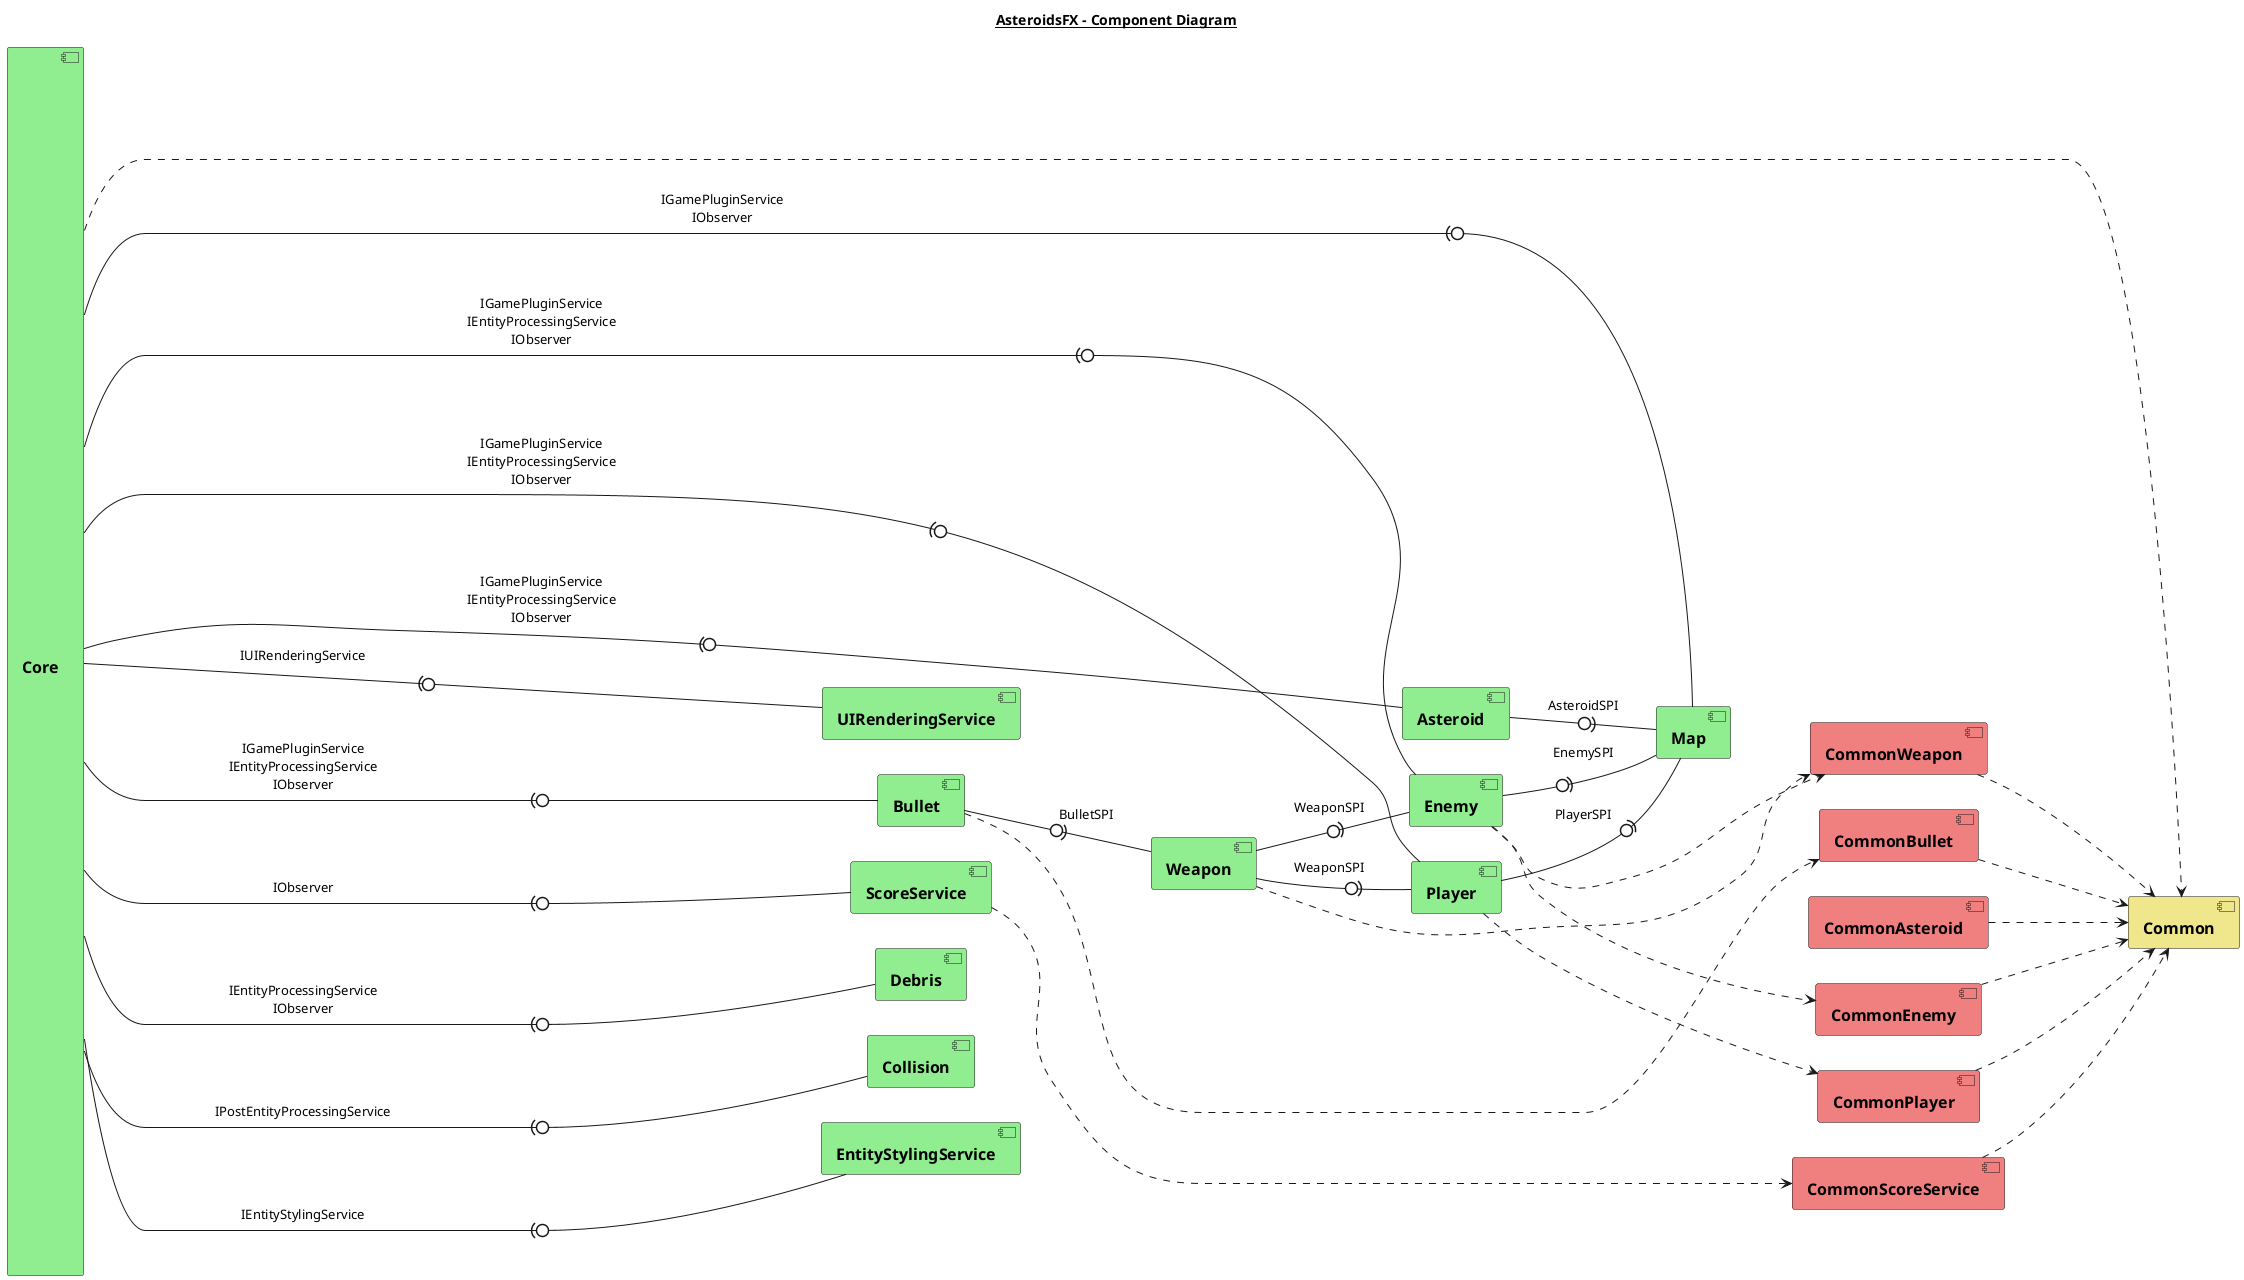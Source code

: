 @startuml
title
<u>AsteroidsFX - Component Diagram</u>
end title

left to right direction

skinparam component {
    FontName Arial
    FontSize 16
    FontStyle Bold
}

component [\n\n\n\n\n\n\n\n\n\n\n\n\n\n\n\n\n\n\n\n\n\n\n\n\n\n\nCore\n\n\n\n\n\n\n\n\n\n\n\n\n\n\n\n\n\n\n\n\n\n\n\n\n\n\n] as Core #Lightgreen

together {
    component [Asteroid] #Lightgreen
    component [Bullet] #Lightgreen
    component [Debris] #Lightgreen
    component [Collision] #Lightgreen
    component [Enemy] #Lightgreen
    component [Weapon] #Lightgreen
    component [Map] #Lightgreen
    component [ScoreService] #Lightgreen
    component [Player] #Lightgreen
    component [UIRenderingService] #Lightgreen
    component [EntityStylingService] #Lightgreen
}

together {
    component [CommonBullet] #Lightcoral
    component [CommonWeapon] #Lightcoral
    component [CommonAsteroid] #Lightcoral
    component [CommonScoreService] #Lightcoral
    component [CommonEnemy] #Lightcoral
    component [CommonPlayer] #Lightcoral
}

component [Common] #Khaki


Core ..> Common
CommonEnemy ...> Common
CommonScoreService ...> Common
CommonPlayer ...> Common
CommonBullet ...> Common
CommonWeapon ...> Common
CommonAsteroid ...> Common

Enemy ..> CommonEnemy
Enemy ...> CommonWeapon
Weapon ..> CommonWeapon
ScoreService ..> CommonScoreService
Player ..> CommonPlayer
Bullet ..> CommonBullet

Core ------(0- Enemy : IGamePluginService\nIEntityProcessingService\nIObserver
Core ---(0- Map : IGamePluginService\nIObserver
Core ---(0- Asteroid : IGamePluginService\nIEntityProcessingService\nIObserver
Core ---(0- Bullet : IGamePluginService\nIEntityProcessingService\nIObserver
Core ---(0- Player : IGamePluginService\nIEntityProcessingService\nIObserver
Core ---(0- Debris : IEntityProcessingService\nIObserver
Core ---(0- ScoreService : IObserver
Core ---(0- EntityStylingService : IEntityStylingService
Core ---(0- Collision : IPostEntityProcessingService
Core ---(0---- UIRenderingService : IUIRenderingService

Enemy -0)- Map : EnemySPI
Player -0)- Map : PlayerSPI
Asteroid -0)- Map : AsteroidSPI
Weapon -0)- Enemy : WeaponSPI
Weapon -0)- Player : WeaponSPI
Bullet -0)- Weapon : BulletSPI


@enduml